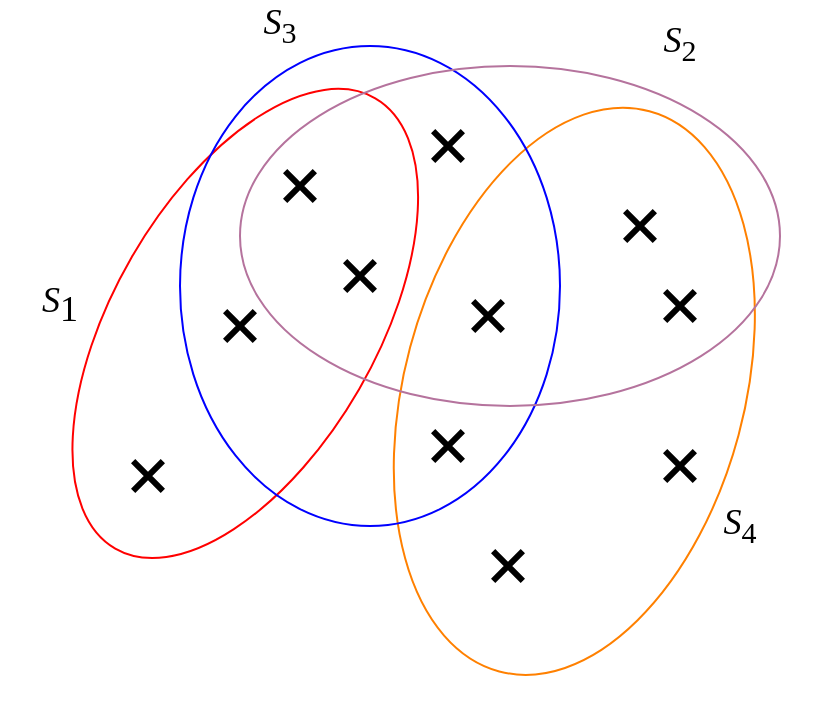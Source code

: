 <mxfile version="13.3.5" type="device"><diagram id="JnyXO2UnDGgehfffwZpS" name="Page-1"><mxGraphModel dx="1205" dy="696" grid="1" gridSize="10" guides="1" tooltips="1" connect="1" arrows="1" fold="1" page="1" pageScale="1" pageWidth="827" pageHeight="1169" math="0" shadow="0"><root><mxCell id="0"/><mxCell id="1" parent="0"/><mxCell id="iRQZOcCzIURgBzo31apW-1" value="" style="ellipse;whiteSpace=wrap;html=1;fillColor=none;strokeColor=#FF0000;rotation=30;" vertex="1" parent="1"><mxGeometry x="216.89" y="128.73" width="131.48" height="260" as="geometry"/></mxCell><mxCell id="iRQZOcCzIURgBzo31apW-2" value="" style="ellipse;whiteSpace=wrap;html=1;fillColor=none;rotation=15;strokeColor=#FF8000;" vertex="1" parent="1"><mxGeometry x="362.16" y="147.65" width="170" height="290" as="geometry"/></mxCell><mxCell id="iRQZOcCzIURgBzo31apW-3" value="" style="ellipse;whiteSpace=wrap;html=1;fillColor=none;rotation=0;strokeColor=#0000FF;" vertex="1" parent="1"><mxGeometry x="250" y="120" width="190" height="240" as="geometry"/></mxCell><mxCell id="iRQZOcCzIURgBzo31apW-4" value="" style="ellipse;whiteSpace=wrap;html=1;fillColor=none;rotation=0;strokeColor=#B5739D;" vertex="1" parent="1"><mxGeometry x="280" y="130" width="270" height="170" as="geometry"/></mxCell><mxCell id="iRQZOcCzIURgBzo31apW-6" value="" style="shape=cross;whiteSpace=wrap;html=1;fillColor=#000000;rotation=45;size=0.102;" vertex="1" parent="1"><mxGeometry x="224" y="325" width="20" height="20" as="geometry"/></mxCell><mxCell id="iRQZOcCzIURgBzo31apW-8" value="" style="shape=cross;whiteSpace=wrap;html=1;fillColor=#000000;rotation=45;size=0.102;" vertex="1" parent="1"><mxGeometry x="270" y="250" width="20" height="20" as="geometry"/></mxCell><mxCell id="iRQZOcCzIURgBzo31apW-10" value="" style="shape=cross;whiteSpace=wrap;html=1;fillColor=#000000;rotation=45;size=0.102;" vertex="1" parent="1"><mxGeometry x="300" y="180" width="20" height="20" as="geometry"/></mxCell><mxCell id="iRQZOcCzIURgBzo31apW-11" value="" style="shape=cross;whiteSpace=wrap;html=1;fillColor=#000000;rotation=45;size=0.102;" vertex="1" parent="1"><mxGeometry x="330" y="225" width="20" height="20" as="geometry"/></mxCell><mxCell id="iRQZOcCzIURgBzo31apW-12" value="" style="shape=cross;whiteSpace=wrap;html=1;fillColor=#000000;rotation=45;size=0.102;" vertex="1" parent="1"><mxGeometry x="394" y="245" width="20" height="20" as="geometry"/></mxCell><mxCell id="iRQZOcCzIURgBzo31apW-13" value="" style="shape=cross;whiteSpace=wrap;html=1;fillColor=#000000;rotation=45;size=0.102;" vertex="1" parent="1"><mxGeometry x="374" y="160" width="20" height="20" as="geometry"/></mxCell><mxCell id="iRQZOcCzIURgBzo31apW-14" value="" style="shape=cross;whiteSpace=wrap;html=1;fillColor=#000000;rotation=45;size=0.102;" vertex="1" parent="1"><mxGeometry x="490" y="320" width="20" height="20" as="geometry"/></mxCell><mxCell id="iRQZOcCzIURgBzo31apW-15" value="" style="shape=cross;whiteSpace=wrap;html=1;fillColor=#000000;rotation=45;size=0.102;" vertex="1" parent="1"><mxGeometry x="404" y="370" width="20" height="20" as="geometry"/></mxCell><mxCell id="iRQZOcCzIURgBzo31apW-16" value="" style="shape=cross;whiteSpace=wrap;html=1;fillColor=#000000;rotation=45;size=0.102;" vertex="1" parent="1"><mxGeometry x="374" y="310" width="20" height="20" as="geometry"/></mxCell><mxCell id="iRQZOcCzIURgBzo31apW-17" value="" style="shape=cross;whiteSpace=wrap;html=1;fillColor=#000000;rotation=45;size=0.102;" vertex="1" parent="1"><mxGeometry x="470" y="200" width="20" height="20" as="geometry"/></mxCell><mxCell id="iRQZOcCzIURgBzo31apW-18" value="" style="shape=cross;whiteSpace=wrap;html=1;fillColor=#000000;rotation=45;size=0.102;" vertex="1" parent="1"><mxGeometry x="490" y="240" width="20" height="20" as="geometry"/></mxCell><mxCell id="iRQZOcCzIURgBzo31apW-19" value="S&lt;sub style=&quot;font-style: normal; font-size: 18px;&quot;&gt;1&lt;/sub&gt;" style="text;html=1;strokeColor=none;fillColor=none;align=center;verticalAlign=middle;whiteSpace=wrap;rounded=0;fontFamily=CMU Serif;fontStyle=2;fontSize=18;" vertex="1" parent="1"><mxGeometry x="170" y="240" width="40" height="20" as="geometry"/></mxCell><mxCell id="iRQZOcCzIURgBzo31apW-20" value="S&lt;span style=&quot;font-style: normal&quot;&gt;&lt;sub&gt;3&lt;/sub&gt;&lt;/span&gt;" style="text;html=1;strokeColor=none;fillColor=none;align=center;verticalAlign=middle;whiteSpace=wrap;rounded=0;fontFamily=CMU Serif;fontStyle=2;fontSize=18;" vertex="1" parent="1"><mxGeometry x="280" y="100" width="40" height="20" as="geometry"/></mxCell><mxCell id="iRQZOcCzIURgBzo31apW-21" value="S&lt;span style=&quot;font-style: normal&quot;&gt;&lt;sub&gt;2&lt;/sub&gt;&lt;/span&gt;" style="text;html=1;strokeColor=none;fillColor=none;align=center;verticalAlign=middle;whiteSpace=wrap;rounded=0;fontFamily=CMU Serif;fontStyle=2;fontSize=18;" vertex="1" parent="1"><mxGeometry x="480" y="108.73" width="40" height="20" as="geometry"/></mxCell><mxCell id="iRQZOcCzIURgBzo31apW-22" value="S&lt;span style=&quot;font-style: normal&quot;&gt;&lt;sub&gt;4&lt;/sub&gt;&lt;/span&gt;" style="text;html=1;strokeColor=none;fillColor=none;align=center;verticalAlign=middle;whiteSpace=wrap;rounded=0;fontFamily=CMU Serif;fontStyle=2;fontSize=18;" vertex="1" parent="1"><mxGeometry x="510" y="350" width="40" height="20" as="geometry"/></mxCell></root></mxGraphModel></diagram></mxfile>
